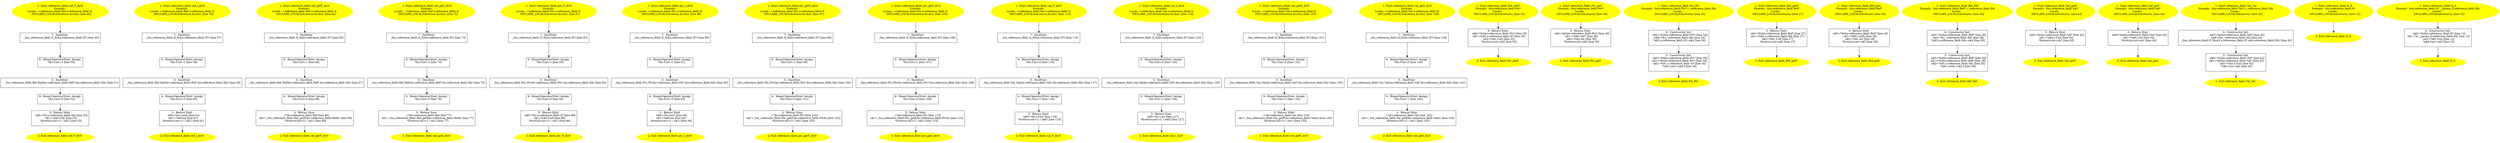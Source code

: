 /* @generated */
digraph iCFG {
"ref_F_div0#reference_field#_ZN15reference_field10ref_F_div0Ev.905cda7939775d2815ac8e2645a17ed6_1" [label="1: Start reference_field::ref_F_div0\nFormals: \nLocals:  r:reference_field::Ref x:reference_field::X \n   DECLARE_LOCALS(&return,&r,&x); [line 48]\n " color=yellow style=filled]
	

	 "ref_F_div0#reference_field#_ZN15reference_field10ref_F_div0Ev.905cda7939775d2815ac8e2645a17ed6_1" -> "ref_F_div0#reference_field#_ZN15reference_field10ref_F_div0Ev.905cda7939775d2815ac8e2645a17ed6_7" ;
"ref_F_div0#reference_field#_ZN15reference_field10ref_F_div0Ev.905cda7939775d2815ac8e2645a17ed6_2" [label="2: Exit reference_field::ref_F_div0 \n  " color=yellow style=filled]
	

"ref_F_div0#reference_field#_ZN15reference_field10ref_F_div0Ev.905cda7939775d2815ac8e2645a17ed6_3" [label="3:  Return Stmt \n   n$0=*&r.x:reference_field::X& [line 53]\n  n$1=*n$0.f:int [line 53]\n  *&return:int=(1 / n$1) [line 53]\n " shape="box"]
	

	 "ref_F_div0#reference_field#_ZN15reference_field10ref_F_div0Ev.905cda7939775d2815ac8e2645a17ed6_3" -> "ref_F_div0#reference_field#_ZN15reference_field10ref_F_div0Ev.905cda7939775d2815ac8e2645a17ed6_2" ;
"ref_F_div0#reference_field#_ZN15reference_field10ref_F_div0Ev.905cda7939775d2815ac8e2645a17ed6_4" [label="4:  BinaryOperatorStmt: Assign \n   *&x.f:int=0 [line 52]\n " shape="box"]
	

	 "ref_F_div0#reference_field#_ZN15reference_field10ref_F_div0Ev.905cda7939775d2815ac8e2645a17ed6_4" -> "ref_F_div0#reference_field#_ZN15reference_field10ref_F_div0Ev.905cda7939775d2815ac8e2645a17ed6_3" ;
"ref_F_div0#reference_field#_ZN15reference_field10ref_F_div0Ev.905cda7939775d2815ac8e2645a17ed6_5" [label="5:  DeclStmt \n   _fun_reference_field::Ref_Ref(&r:reference_field::Ref*,&x:reference_field::X&) [line 51]\n " shape="box"]
	

	 "ref_F_div0#reference_field#_ZN15reference_field10ref_F_div0Ev.905cda7939775d2815ac8e2645a17ed6_5" -> "ref_F_div0#reference_field#_ZN15reference_field10ref_F_div0Ev.905cda7939775d2815ac8e2645a17ed6_4" ;
"ref_F_div0#reference_field#_ZN15reference_field10ref_F_div0Ev.905cda7939775d2815ac8e2645a17ed6_6" [label="6:  BinaryOperatorStmt: Assign \n   *&x.f:int=1 [line 50]\n " shape="box"]
	

	 "ref_F_div0#reference_field#_ZN15reference_field10ref_F_div0Ev.905cda7939775d2815ac8e2645a17ed6_6" -> "ref_F_div0#reference_field#_ZN15reference_field10ref_F_div0Ev.905cda7939775d2815ac8e2645a17ed6_5" ;
"ref_F_div0#reference_field#_ZN15reference_field10ref_F_div0Ev.905cda7939775d2815ac8e2645a17ed6_7" [label="7:  DeclStmt \n   _fun_reference_field::X_X(&x:reference_field::X*) [line 49]\n " shape="box"]
	

	 "ref_F_div0#reference_field#_ZN15reference_field10ref_F_div0Ev.905cda7939775d2815ac8e2645a17ed6_7" -> "ref_F_div0#reference_field#_ZN15reference_field10ref_F_div0Ev.905cda7939775d2815ac8e2645a17ed6_6" ;
"ref_I_div0#reference_field#_ZN15reference_field10ref_I_div0Ev.2d41183257a6b3e109191f380424b6e5_1" [label="1: Start reference_field::ref_I_div0\nFormals: \nLocals:  r:reference_field::Ref x:reference_field::X \n   DECLARE_LOCALS(&return,&r,&x); [line 56]\n " color=yellow style=filled]
	

	 "ref_I_div0#reference_field#_ZN15reference_field10ref_I_div0Ev.2d41183257a6b3e109191f380424b6e5_1" -> "ref_I_div0#reference_field#_ZN15reference_field10ref_I_div0Ev.2d41183257a6b3e109191f380424b6e5_7" ;
"ref_I_div0#reference_field#_ZN15reference_field10ref_I_div0Ev.2d41183257a6b3e109191f380424b6e5_2" [label="2: Exit reference_field::ref_I_div0 \n  " color=yellow style=filled]
	

"ref_I_div0#reference_field#_ZN15reference_field10ref_I_div0Ev.2d41183257a6b3e109191f380424b6e5_3" [label="3:  Return Stmt \n   n$0=*&r.i:int& [line 61]\n  n$1=*n$0:int [line 61]\n  *&return:int=(1 / n$1) [line 61]\n " shape="box"]
	

	 "ref_I_div0#reference_field#_ZN15reference_field10ref_I_div0Ev.2d41183257a6b3e109191f380424b6e5_3" -> "ref_I_div0#reference_field#_ZN15reference_field10ref_I_div0Ev.2d41183257a6b3e109191f380424b6e5_2" ;
"ref_I_div0#reference_field#_ZN15reference_field10ref_I_div0Ev.2d41183257a6b3e109191f380424b6e5_4" [label="4:  BinaryOperatorStmt: Assign \n   *&x.f:int=0 [line 60]\n " shape="box"]
	

	 "ref_I_div0#reference_field#_ZN15reference_field10ref_I_div0Ev.2d41183257a6b3e109191f380424b6e5_4" -> "ref_I_div0#reference_field#_ZN15reference_field10ref_I_div0Ev.2d41183257a6b3e109191f380424b6e5_3" ;
"ref_I_div0#reference_field#_ZN15reference_field10ref_I_div0Ev.2d41183257a6b3e109191f380424b6e5_5" [label="5:  DeclStmt \n   _fun_reference_field::Ref_Ref(&r:reference_field::Ref*,&x:reference_field::X&) [line 59]\n " shape="box"]
	

	 "ref_I_div0#reference_field#_ZN15reference_field10ref_I_div0Ev.2d41183257a6b3e109191f380424b6e5_5" -> "ref_I_div0#reference_field#_ZN15reference_field10ref_I_div0Ev.2d41183257a6b3e109191f380424b6e5_4" ;
"ref_I_div0#reference_field#_ZN15reference_field10ref_I_div0Ev.2d41183257a6b3e109191f380424b6e5_6" [label="6:  BinaryOperatorStmt: Assign \n   *&x.f:int=1 [line 58]\n " shape="box"]
	

	 "ref_I_div0#reference_field#_ZN15reference_field10ref_I_div0Ev.2d41183257a6b3e109191f380424b6e5_6" -> "ref_I_div0#reference_field#_ZN15reference_field10ref_I_div0Ev.2d41183257a6b3e109191f380424b6e5_5" ;
"ref_I_div0#reference_field#_ZN15reference_field10ref_I_div0Ev.2d41183257a6b3e109191f380424b6e5_7" [label="7:  DeclStmt \n   _fun_reference_field::X_X(&x:reference_field::X*) [line 57]\n " shape="box"]
	

	 "ref_I_div0#reference_field#_ZN15reference_field10ref_I_div0Ev.2d41183257a6b3e109191f380424b6e5_7" -> "ref_I_div0#reference_field#_ZN15reference_field10ref_I_div0Ev.2d41183257a6b3e109191f380424b6e5_6" ;
"ref_getF_div0#reference_field#_ZN15reference_field13ref_getF_div0Ev.34dc23b91435a10ee1ec7d1f655e4f01_1" [label="1: Start reference_field::ref_getF_div0\nFormals: \nLocals:  r:reference_field::Ref x:reference_field::X \n   DECLARE_LOCALS(&return,&r,&x); [line 64]\n " color=yellow style=filled]
	

	 "ref_getF_div0#reference_field#_ZN15reference_field13ref_getF_div0Ev.34dc23b91435a10ee1ec7d1f655e4f01_1" -> "ref_getF_div0#reference_field#_ZN15reference_field13ref_getF_div0Ev.34dc23b91435a10ee1ec7d1f655e4f01_7" ;
"ref_getF_div0#reference_field#_ZN15reference_field13ref_getF_div0Ev.34dc23b91435a10ee1ec7d1f655e4f01_2" [label="2: Exit reference_field::ref_getF_div0 \n  " color=yellow style=filled]
	

"ref_getF_div0#reference_field#_ZN15reference_field13ref_getF_div0Ev.34dc23b91435a10ee1ec7d1f655e4f01_3" [label="3:  Return Stmt \n   _=*&r:reference_field::Ref [line 69]\n  n$1=_fun_reference_field::Ref_getF(&r:reference_field::Ref&) [line 69]\n  *&return:int=(1 / n$1) [line 69]\n " shape="box"]
	

	 "ref_getF_div0#reference_field#_ZN15reference_field13ref_getF_div0Ev.34dc23b91435a10ee1ec7d1f655e4f01_3" -> "ref_getF_div0#reference_field#_ZN15reference_field13ref_getF_div0Ev.34dc23b91435a10ee1ec7d1f655e4f01_2" ;
"ref_getF_div0#reference_field#_ZN15reference_field13ref_getF_div0Ev.34dc23b91435a10ee1ec7d1f655e4f01_4" [label="4:  BinaryOperatorStmt: Assign \n   *&x.f:int=0 [line 68]\n " shape="box"]
	

	 "ref_getF_div0#reference_field#_ZN15reference_field13ref_getF_div0Ev.34dc23b91435a10ee1ec7d1f655e4f01_4" -> "ref_getF_div0#reference_field#_ZN15reference_field13ref_getF_div0Ev.34dc23b91435a10ee1ec7d1f655e4f01_3" ;
"ref_getF_div0#reference_field#_ZN15reference_field13ref_getF_div0Ev.34dc23b91435a10ee1ec7d1f655e4f01_5" [label="5:  DeclStmt \n   _fun_reference_field::Ref_Ref(&r:reference_field::Ref*,&x:reference_field::X&) [line 67]\n " shape="box"]
	

	 "ref_getF_div0#reference_field#_ZN15reference_field13ref_getF_div0Ev.34dc23b91435a10ee1ec7d1f655e4f01_5" -> "ref_getF_div0#reference_field#_ZN15reference_field13ref_getF_div0Ev.34dc23b91435a10ee1ec7d1f655e4f01_4" ;
"ref_getF_div0#reference_field#_ZN15reference_field13ref_getF_div0Ev.34dc23b91435a10ee1ec7d1f655e4f01_6" [label="6:  BinaryOperatorStmt: Assign \n   *&x.f:int=1 [line 66]\n " shape="box"]
	

	 "ref_getF_div0#reference_field#_ZN15reference_field13ref_getF_div0Ev.34dc23b91435a10ee1ec7d1f655e4f01_6" -> "ref_getF_div0#reference_field#_ZN15reference_field13ref_getF_div0Ev.34dc23b91435a10ee1ec7d1f655e4f01_5" ;
"ref_getF_div0#reference_field#_ZN15reference_field13ref_getF_div0Ev.34dc23b91435a10ee1ec7d1f655e4f01_7" [label="7:  DeclStmt \n   _fun_reference_field::X_X(&x:reference_field::X*) [line 65]\n " shape="box"]
	

	 "ref_getF_div0#reference_field#_ZN15reference_field13ref_getF_div0Ev.34dc23b91435a10ee1ec7d1f655e4f01_7" -> "ref_getF_div0#reference_field#_ZN15reference_field13ref_getF_div0Ev.34dc23b91435a10ee1ec7d1f655e4f01_6" ;
"ref_getI_div0#reference_field#_ZN15reference_field13ref_getI_div0Ev.0117c6d50b72aa7da90a6ada1f6e6a83_1" [label="1: Start reference_field::ref_getI_div0\nFormals: \nLocals:  r:reference_field::Ref x:reference_field::X \n   DECLARE_LOCALS(&return,&r,&x); [line 72]\n " color=yellow style=filled]
	

	 "ref_getI_div0#reference_field#_ZN15reference_field13ref_getI_div0Ev.0117c6d50b72aa7da90a6ada1f6e6a83_1" -> "ref_getI_div0#reference_field#_ZN15reference_field13ref_getI_div0Ev.0117c6d50b72aa7da90a6ada1f6e6a83_7" ;
"ref_getI_div0#reference_field#_ZN15reference_field13ref_getI_div0Ev.0117c6d50b72aa7da90a6ada1f6e6a83_2" [label="2: Exit reference_field::ref_getI_div0 \n  " color=yellow style=filled]
	

"ref_getI_div0#reference_field#_ZN15reference_field13ref_getI_div0Ev.0117c6d50b72aa7da90a6ada1f6e6a83_3" [label="3:  Return Stmt \n   _=*&r:reference_field::Ref [line 77]\n  n$1=_fun_reference_field::Ref_getI(&r:reference_field::Ref&) [line 77]\n  *&return:int=(1 / n$1) [line 77]\n " shape="box"]
	

	 "ref_getI_div0#reference_field#_ZN15reference_field13ref_getI_div0Ev.0117c6d50b72aa7da90a6ada1f6e6a83_3" -> "ref_getI_div0#reference_field#_ZN15reference_field13ref_getI_div0Ev.0117c6d50b72aa7da90a6ada1f6e6a83_2" ;
"ref_getI_div0#reference_field#_ZN15reference_field13ref_getI_div0Ev.0117c6d50b72aa7da90a6ada1f6e6a83_4" [label="4:  BinaryOperatorStmt: Assign \n   *&x.f:int=0 [line 76]\n " shape="box"]
	

	 "ref_getI_div0#reference_field#_ZN15reference_field13ref_getI_div0Ev.0117c6d50b72aa7da90a6ada1f6e6a83_4" -> "ref_getI_div0#reference_field#_ZN15reference_field13ref_getI_div0Ev.0117c6d50b72aa7da90a6ada1f6e6a83_3" ;
"ref_getI_div0#reference_field#_ZN15reference_field13ref_getI_div0Ev.0117c6d50b72aa7da90a6ada1f6e6a83_5" [label="5:  DeclStmt \n   _fun_reference_field::Ref_Ref(&r:reference_field::Ref*,&x:reference_field::X&) [line 75]\n " shape="box"]
	

	 "ref_getI_div0#reference_field#_ZN15reference_field13ref_getI_div0Ev.0117c6d50b72aa7da90a6ada1f6e6a83_5" -> "ref_getI_div0#reference_field#_ZN15reference_field13ref_getI_div0Ev.0117c6d50b72aa7da90a6ada1f6e6a83_4" ;
"ref_getI_div0#reference_field#_ZN15reference_field13ref_getI_div0Ev.0117c6d50b72aa7da90a6ada1f6e6a83_6" [label="6:  BinaryOperatorStmt: Assign \n   *&x.f:int=1 [line 74]\n " shape="box"]
	

	 "ref_getI_div0#reference_field#_ZN15reference_field13ref_getI_div0Ev.0117c6d50b72aa7da90a6ada1f6e6a83_6" -> "ref_getI_div0#reference_field#_ZN15reference_field13ref_getI_div0Ev.0117c6d50b72aa7da90a6ada1f6e6a83_5" ;
"ref_getI_div0#reference_field#_ZN15reference_field13ref_getI_div0Ev.0117c6d50b72aa7da90a6ada1f6e6a83_7" [label="7:  DeclStmt \n   _fun_reference_field::X_X(&x:reference_field::X*) [line 73]\n " shape="box"]
	

	 "ref_getI_div0#reference_field#_ZN15reference_field13ref_getI_div0Ev.0117c6d50b72aa7da90a6ada1f6e6a83_7" -> "ref_getI_div0#reference_field#_ZN15reference_field13ref_getI_div0Ev.0117c6d50b72aa7da90a6ada1f6e6a83_6" ;
"ptr_F_div0#reference_field#_ZN15reference_field10ptr_F_div0Ev.27ef2d838902fe4d3a92036dc4f2b16e_1" [label="1: Start reference_field::ptr_F_div0\nFormals: \nLocals:  r:reference_field::Ptr x:reference_field::X \n   DECLARE_LOCALS(&return,&r,&x); [line 81]\n " color=yellow style=filled]
	

	 "ptr_F_div0#reference_field#_ZN15reference_field10ptr_F_div0Ev.27ef2d838902fe4d3a92036dc4f2b16e_1" -> "ptr_F_div0#reference_field#_ZN15reference_field10ptr_F_div0Ev.27ef2d838902fe4d3a92036dc4f2b16e_7" ;
"ptr_F_div0#reference_field#_ZN15reference_field10ptr_F_div0Ev.27ef2d838902fe4d3a92036dc4f2b16e_2" [label="2: Exit reference_field::ptr_F_div0 \n  " color=yellow style=filled]
	

"ptr_F_div0#reference_field#_ZN15reference_field10ptr_F_div0Ev.27ef2d838902fe4d3a92036dc4f2b16e_3" [label="3:  Return Stmt \n   n$0=*&r.x:reference_field::X* [line 86]\n  n$1=*n$0.f:int [line 86]\n  *&return:int=(1 / n$1) [line 86]\n " shape="box"]
	

	 "ptr_F_div0#reference_field#_ZN15reference_field10ptr_F_div0Ev.27ef2d838902fe4d3a92036dc4f2b16e_3" -> "ptr_F_div0#reference_field#_ZN15reference_field10ptr_F_div0Ev.27ef2d838902fe4d3a92036dc4f2b16e_2" ;
"ptr_F_div0#reference_field#_ZN15reference_field10ptr_F_div0Ev.27ef2d838902fe4d3a92036dc4f2b16e_4" [label="4:  BinaryOperatorStmt: Assign \n   *&x.f:int=0 [line 85]\n " shape="box"]
	

	 "ptr_F_div0#reference_field#_ZN15reference_field10ptr_F_div0Ev.27ef2d838902fe4d3a92036dc4f2b16e_4" -> "ptr_F_div0#reference_field#_ZN15reference_field10ptr_F_div0Ev.27ef2d838902fe4d3a92036dc4f2b16e_3" ;
"ptr_F_div0#reference_field#_ZN15reference_field10ptr_F_div0Ev.27ef2d838902fe4d3a92036dc4f2b16e_5" [label="5:  DeclStmt \n   _fun_reference_field::Ptr_Ptr(&r:reference_field::Ptr*,&x:reference_field::X&) [line 84]\n " shape="box"]
	

	 "ptr_F_div0#reference_field#_ZN15reference_field10ptr_F_div0Ev.27ef2d838902fe4d3a92036dc4f2b16e_5" -> "ptr_F_div0#reference_field#_ZN15reference_field10ptr_F_div0Ev.27ef2d838902fe4d3a92036dc4f2b16e_4" ;
"ptr_F_div0#reference_field#_ZN15reference_field10ptr_F_div0Ev.27ef2d838902fe4d3a92036dc4f2b16e_6" [label="6:  BinaryOperatorStmt: Assign \n   *&x.f:int=1 [line 83]\n " shape="box"]
	

	 "ptr_F_div0#reference_field#_ZN15reference_field10ptr_F_div0Ev.27ef2d838902fe4d3a92036dc4f2b16e_6" -> "ptr_F_div0#reference_field#_ZN15reference_field10ptr_F_div0Ev.27ef2d838902fe4d3a92036dc4f2b16e_5" ;
"ptr_F_div0#reference_field#_ZN15reference_field10ptr_F_div0Ev.27ef2d838902fe4d3a92036dc4f2b16e_7" [label="7:  DeclStmt \n   _fun_reference_field::X_X(&x:reference_field::X*) [line 82]\n " shape="box"]
	

	 "ptr_F_div0#reference_field#_ZN15reference_field10ptr_F_div0Ev.27ef2d838902fe4d3a92036dc4f2b16e_7" -> "ptr_F_div0#reference_field#_ZN15reference_field10ptr_F_div0Ev.27ef2d838902fe4d3a92036dc4f2b16e_6" ;
"ptr_I_div0#reference_field#_ZN15reference_field10ptr_I_div0Ev.358a5bce9ee01552e6bca33112398488_1" [label="1: Start reference_field::ptr_I_div0\nFormals: \nLocals:  r:reference_field::Ptr x:reference_field::X \n   DECLARE_LOCALS(&return,&r,&x); [line 89]\n " color=yellow style=filled]
	

	 "ptr_I_div0#reference_field#_ZN15reference_field10ptr_I_div0Ev.358a5bce9ee01552e6bca33112398488_1" -> "ptr_I_div0#reference_field#_ZN15reference_field10ptr_I_div0Ev.358a5bce9ee01552e6bca33112398488_7" ;
"ptr_I_div0#reference_field#_ZN15reference_field10ptr_I_div0Ev.358a5bce9ee01552e6bca33112398488_2" [label="2: Exit reference_field::ptr_I_div0 \n  " color=yellow style=filled]
	

"ptr_I_div0#reference_field#_ZN15reference_field10ptr_I_div0Ev.358a5bce9ee01552e6bca33112398488_3" [label="3:  Return Stmt \n   n$0=*&r.i:int* [line 94]\n  n$1=*n$0:int [line 94]\n  *&return:int=(1 / n$1) [line 94]\n " shape="box"]
	

	 "ptr_I_div0#reference_field#_ZN15reference_field10ptr_I_div0Ev.358a5bce9ee01552e6bca33112398488_3" -> "ptr_I_div0#reference_field#_ZN15reference_field10ptr_I_div0Ev.358a5bce9ee01552e6bca33112398488_2" ;
"ptr_I_div0#reference_field#_ZN15reference_field10ptr_I_div0Ev.358a5bce9ee01552e6bca33112398488_4" [label="4:  BinaryOperatorStmt: Assign \n   *&x.f:int=0 [line 93]\n " shape="box"]
	

	 "ptr_I_div0#reference_field#_ZN15reference_field10ptr_I_div0Ev.358a5bce9ee01552e6bca33112398488_4" -> "ptr_I_div0#reference_field#_ZN15reference_field10ptr_I_div0Ev.358a5bce9ee01552e6bca33112398488_3" ;
"ptr_I_div0#reference_field#_ZN15reference_field10ptr_I_div0Ev.358a5bce9ee01552e6bca33112398488_5" [label="5:  DeclStmt \n   _fun_reference_field::Ptr_Ptr(&r:reference_field::Ptr*,&x:reference_field::X&) [line 92]\n " shape="box"]
	

	 "ptr_I_div0#reference_field#_ZN15reference_field10ptr_I_div0Ev.358a5bce9ee01552e6bca33112398488_5" -> "ptr_I_div0#reference_field#_ZN15reference_field10ptr_I_div0Ev.358a5bce9ee01552e6bca33112398488_4" ;
"ptr_I_div0#reference_field#_ZN15reference_field10ptr_I_div0Ev.358a5bce9ee01552e6bca33112398488_6" [label="6:  BinaryOperatorStmt: Assign \n   *&x.f:int=1 [line 91]\n " shape="box"]
	

	 "ptr_I_div0#reference_field#_ZN15reference_field10ptr_I_div0Ev.358a5bce9ee01552e6bca33112398488_6" -> "ptr_I_div0#reference_field#_ZN15reference_field10ptr_I_div0Ev.358a5bce9ee01552e6bca33112398488_5" ;
"ptr_I_div0#reference_field#_ZN15reference_field10ptr_I_div0Ev.358a5bce9ee01552e6bca33112398488_7" [label="7:  DeclStmt \n   _fun_reference_field::X_X(&x:reference_field::X*) [line 90]\n " shape="box"]
	

	 "ptr_I_div0#reference_field#_ZN15reference_field10ptr_I_div0Ev.358a5bce9ee01552e6bca33112398488_7" -> "ptr_I_div0#reference_field#_ZN15reference_field10ptr_I_div0Ev.358a5bce9ee01552e6bca33112398488_6" ;
"ptr_getF_div0#reference_field#_ZN15reference_field13ptr_getF_div0Ev.7f81fa1a5abe1d18c64fc85fa74bb8a5_1" [label="1: Start reference_field::ptr_getF_div0\nFormals: \nLocals:  r:reference_field::Ptr x:reference_field::X \n   DECLARE_LOCALS(&return,&r,&x); [line 97]\n " color=yellow style=filled]
	

	 "ptr_getF_div0#reference_field#_ZN15reference_field13ptr_getF_div0Ev.7f81fa1a5abe1d18c64fc85fa74bb8a5_1" -> "ptr_getF_div0#reference_field#_ZN15reference_field13ptr_getF_div0Ev.7f81fa1a5abe1d18c64fc85fa74bb8a5_7" ;
"ptr_getF_div0#reference_field#_ZN15reference_field13ptr_getF_div0Ev.7f81fa1a5abe1d18c64fc85fa74bb8a5_2" [label="2: Exit reference_field::ptr_getF_div0 \n  " color=yellow style=filled]
	

"ptr_getF_div0#reference_field#_ZN15reference_field13ptr_getF_div0Ev.7f81fa1a5abe1d18c64fc85fa74bb8a5_3" [label="3:  Return Stmt \n   _=*&r:reference_field::Ptr [line 102]\n  n$1=_fun_reference_field::Ptr_getF(&r:reference_field::Ptr&) [line 102]\n  *&return:int=(1 / n$1) [line 102]\n " shape="box"]
	

	 "ptr_getF_div0#reference_field#_ZN15reference_field13ptr_getF_div0Ev.7f81fa1a5abe1d18c64fc85fa74bb8a5_3" -> "ptr_getF_div0#reference_field#_ZN15reference_field13ptr_getF_div0Ev.7f81fa1a5abe1d18c64fc85fa74bb8a5_2" ;
"ptr_getF_div0#reference_field#_ZN15reference_field13ptr_getF_div0Ev.7f81fa1a5abe1d18c64fc85fa74bb8a5_4" [label="4:  BinaryOperatorStmt: Assign \n   *&x.f:int=0 [line 101]\n " shape="box"]
	

	 "ptr_getF_div0#reference_field#_ZN15reference_field13ptr_getF_div0Ev.7f81fa1a5abe1d18c64fc85fa74bb8a5_4" -> "ptr_getF_div0#reference_field#_ZN15reference_field13ptr_getF_div0Ev.7f81fa1a5abe1d18c64fc85fa74bb8a5_3" ;
"ptr_getF_div0#reference_field#_ZN15reference_field13ptr_getF_div0Ev.7f81fa1a5abe1d18c64fc85fa74bb8a5_5" [label="5:  DeclStmt \n   _fun_reference_field::Ptr_Ptr(&r:reference_field::Ptr*,&x:reference_field::X&) [line 100]\n " shape="box"]
	

	 "ptr_getF_div0#reference_field#_ZN15reference_field13ptr_getF_div0Ev.7f81fa1a5abe1d18c64fc85fa74bb8a5_5" -> "ptr_getF_div0#reference_field#_ZN15reference_field13ptr_getF_div0Ev.7f81fa1a5abe1d18c64fc85fa74bb8a5_4" ;
"ptr_getF_div0#reference_field#_ZN15reference_field13ptr_getF_div0Ev.7f81fa1a5abe1d18c64fc85fa74bb8a5_6" [label="6:  BinaryOperatorStmt: Assign \n   *&x.f:int=1 [line 99]\n " shape="box"]
	

	 "ptr_getF_div0#reference_field#_ZN15reference_field13ptr_getF_div0Ev.7f81fa1a5abe1d18c64fc85fa74bb8a5_6" -> "ptr_getF_div0#reference_field#_ZN15reference_field13ptr_getF_div0Ev.7f81fa1a5abe1d18c64fc85fa74bb8a5_5" ;
"ptr_getF_div0#reference_field#_ZN15reference_field13ptr_getF_div0Ev.7f81fa1a5abe1d18c64fc85fa74bb8a5_7" [label="7:  DeclStmt \n   _fun_reference_field::X_X(&x:reference_field::X*) [line 98]\n " shape="box"]
	

	 "ptr_getF_div0#reference_field#_ZN15reference_field13ptr_getF_div0Ev.7f81fa1a5abe1d18c64fc85fa74bb8a5_7" -> "ptr_getF_div0#reference_field#_ZN15reference_field13ptr_getF_div0Ev.7f81fa1a5abe1d18c64fc85fa74bb8a5_6" ;
"ptr_getI_div0#reference_field#_ZN15reference_field13ptr_getI_div0Ev.8e49b1a8ed529b5c660abcb965e453a2_1" [label="1: Start reference_field::ptr_getI_div0\nFormals: \nLocals:  r:reference_field::Ptr x:reference_field::X \n   DECLARE_LOCALS(&return,&r,&x); [line 105]\n " color=yellow style=filled]
	

	 "ptr_getI_div0#reference_field#_ZN15reference_field13ptr_getI_div0Ev.8e49b1a8ed529b5c660abcb965e453a2_1" -> "ptr_getI_div0#reference_field#_ZN15reference_field13ptr_getI_div0Ev.8e49b1a8ed529b5c660abcb965e453a2_7" ;
"ptr_getI_div0#reference_field#_ZN15reference_field13ptr_getI_div0Ev.8e49b1a8ed529b5c660abcb965e453a2_2" [label="2: Exit reference_field::ptr_getI_div0 \n  " color=yellow style=filled]
	

"ptr_getI_div0#reference_field#_ZN15reference_field13ptr_getI_div0Ev.8e49b1a8ed529b5c660abcb965e453a2_3" [label="3:  Return Stmt \n   _=*&r:reference_field::Ptr [line 110]\n  n$1=_fun_reference_field::Ptr_getI(&r:reference_field::Ptr&) [line 110]\n  *&return:int=(1 / n$1) [line 110]\n " shape="box"]
	

	 "ptr_getI_div0#reference_field#_ZN15reference_field13ptr_getI_div0Ev.8e49b1a8ed529b5c660abcb965e453a2_3" -> "ptr_getI_div0#reference_field#_ZN15reference_field13ptr_getI_div0Ev.8e49b1a8ed529b5c660abcb965e453a2_2" ;
"ptr_getI_div0#reference_field#_ZN15reference_field13ptr_getI_div0Ev.8e49b1a8ed529b5c660abcb965e453a2_4" [label="4:  BinaryOperatorStmt: Assign \n   *&x.f:int=0 [line 109]\n " shape="box"]
	

	 "ptr_getI_div0#reference_field#_ZN15reference_field13ptr_getI_div0Ev.8e49b1a8ed529b5c660abcb965e453a2_4" -> "ptr_getI_div0#reference_field#_ZN15reference_field13ptr_getI_div0Ev.8e49b1a8ed529b5c660abcb965e453a2_3" ;
"ptr_getI_div0#reference_field#_ZN15reference_field13ptr_getI_div0Ev.8e49b1a8ed529b5c660abcb965e453a2_5" [label="5:  DeclStmt \n   _fun_reference_field::Ptr_Ptr(&r:reference_field::Ptr*,&x:reference_field::X&) [line 108]\n " shape="box"]
	

	 "ptr_getI_div0#reference_field#_ZN15reference_field13ptr_getI_div0Ev.8e49b1a8ed529b5c660abcb965e453a2_5" -> "ptr_getI_div0#reference_field#_ZN15reference_field13ptr_getI_div0Ev.8e49b1a8ed529b5c660abcb965e453a2_4" ;
"ptr_getI_div0#reference_field#_ZN15reference_field13ptr_getI_div0Ev.8e49b1a8ed529b5c660abcb965e453a2_6" [label="6:  BinaryOperatorStmt: Assign \n   *&x.f:int=1 [line 107]\n " shape="box"]
	

	 "ptr_getI_div0#reference_field#_ZN15reference_field13ptr_getI_div0Ev.8e49b1a8ed529b5c660abcb965e453a2_6" -> "ptr_getI_div0#reference_field#_ZN15reference_field13ptr_getI_div0Ev.8e49b1a8ed529b5c660abcb965e453a2_5" ;
"ptr_getI_div0#reference_field#_ZN15reference_field13ptr_getI_div0Ev.8e49b1a8ed529b5c660abcb965e453a2_7" [label="7:  DeclStmt \n   _fun_reference_field::X_X(&x:reference_field::X*) [line 106]\n " shape="box"]
	

	 "ptr_getI_div0#reference_field#_ZN15reference_field13ptr_getI_div0Ev.8e49b1a8ed529b5c660abcb965e453a2_7" -> "ptr_getI_div0#reference_field#_ZN15reference_field13ptr_getI_div0Ev.8e49b1a8ed529b5c660abcb965e453a2_6" ;
"val_F_div0#reference_field#_ZN15reference_field10val_F_div0Ev.928744594738e4ef9275532468e8b174_1" [label="1: Start reference_field::val_F_div0\nFormals: \nLocals:  r:reference_field::Val x:reference_field::X \n   DECLARE_LOCALS(&return,&r,&x); [line 114]\n " color=yellow style=filled]
	

	 "val_F_div0#reference_field#_ZN15reference_field10val_F_div0Ev.928744594738e4ef9275532468e8b174_1" -> "val_F_div0#reference_field#_ZN15reference_field10val_F_div0Ev.928744594738e4ef9275532468e8b174_7" ;
"val_F_div0#reference_field#_ZN15reference_field10val_F_div0Ev.928744594738e4ef9275532468e8b174_2" [label="2: Exit reference_field::val_F_div0 \n  " color=yellow style=filled]
	

"val_F_div0#reference_field#_ZN15reference_field10val_F_div0Ev.928744594738e4ef9275532468e8b174_3" [label="3:  Return Stmt \n   n$0=*&r.x.f:int [line 119]\n  *&return:int=(1 / n$0) [line 119]\n " shape="box"]
	

	 "val_F_div0#reference_field#_ZN15reference_field10val_F_div0Ev.928744594738e4ef9275532468e8b174_3" -> "val_F_div0#reference_field#_ZN15reference_field10val_F_div0Ev.928744594738e4ef9275532468e8b174_2" ;
"val_F_div0#reference_field#_ZN15reference_field10val_F_div0Ev.928744594738e4ef9275532468e8b174_4" [label="4:  BinaryOperatorStmt: Assign \n   *&x.f:int=1 [line 118]\n " shape="box"]
	

	 "val_F_div0#reference_field#_ZN15reference_field10val_F_div0Ev.928744594738e4ef9275532468e8b174_4" -> "val_F_div0#reference_field#_ZN15reference_field10val_F_div0Ev.928744594738e4ef9275532468e8b174_3" ;
"val_F_div0#reference_field#_ZN15reference_field10val_F_div0Ev.928744594738e4ef9275532468e8b174_5" [label="5:  DeclStmt \n   _fun_reference_field::Val_Val(&r:reference_field::Val*,&x:reference_field::X&) [line 117]\n " shape="box"]
	

	 "val_F_div0#reference_field#_ZN15reference_field10val_F_div0Ev.928744594738e4ef9275532468e8b174_5" -> "val_F_div0#reference_field#_ZN15reference_field10val_F_div0Ev.928744594738e4ef9275532468e8b174_4" ;
"val_F_div0#reference_field#_ZN15reference_field10val_F_div0Ev.928744594738e4ef9275532468e8b174_6" [label="6:  BinaryOperatorStmt: Assign \n   *&x.f:int=0 [line 116]\n " shape="box"]
	

	 "val_F_div0#reference_field#_ZN15reference_field10val_F_div0Ev.928744594738e4ef9275532468e8b174_6" -> "val_F_div0#reference_field#_ZN15reference_field10val_F_div0Ev.928744594738e4ef9275532468e8b174_5" ;
"val_F_div0#reference_field#_ZN15reference_field10val_F_div0Ev.928744594738e4ef9275532468e8b174_7" [label="7:  DeclStmt \n   _fun_reference_field::X_X(&x:reference_field::X*) [line 115]\n " shape="box"]
	

	 "val_F_div0#reference_field#_ZN15reference_field10val_F_div0Ev.928744594738e4ef9275532468e8b174_7" -> "val_F_div0#reference_field#_ZN15reference_field10val_F_div0Ev.928744594738e4ef9275532468e8b174_6" ;
"val_I_div0#reference_field#_ZN15reference_field10val_I_div0Ev.0023f4320499338344b739480c2ea809_1" [label="1: Start reference_field::val_I_div0\nFormals: \nLocals:  r:reference_field::Val x:reference_field::X \n   DECLARE_LOCALS(&return,&r,&x); [line 122]\n " color=yellow style=filled]
	

	 "val_I_div0#reference_field#_ZN15reference_field10val_I_div0Ev.0023f4320499338344b739480c2ea809_1" -> "val_I_div0#reference_field#_ZN15reference_field10val_I_div0Ev.0023f4320499338344b739480c2ea809_7" ;
"val_I_div0#reference_field#_ZN15reference_field10val_I_div0Ev.0023f4320499338344b739480c2ea809_2" [label="2: Exit reference_field::val_I_div0 \n  " color=yellow style=filled]
	

"val_I_div0#reference_field#_ZN15reference_field10val_I_div0Ev.0023f4320499338344b739480c2ea809_3" [label="3:  Return Stmt \n   n$0=*&r.i:int [line 127]\n  *&return:int=(1 / n$0) [line 127]\n " shape="box"]
	

	 "val_I_div0#reference_field#_ZN15reference_field10val_I_div0Ev.0023f4320499338344b739480c2ea809_3" -> "val_I_div0#reference_field#_ZN15reference_field10val_I_div0Ev.0023f4320499338344b739480c2ea809_2" ;
"val_I_div0#reference_field#_ZN15reference_field10val_I_div0Ev.0023f4320499338344b739480c2ea809_4" [label="4:  BinaryOperatorStmt: Assign \n   *&x.f:int=1 [line 126]\n " shape="box"]
	

	 "val_I_div0#reference_field#_ZN15reference_field10val_I_div0Ev.0023f4320499338344b739480c2ea809_4" -> "val_I_div0#reference_field#_ZN15reference_field10val_I_div0Ev.0023f4320499338344b739480c2ea809_3" ;
"val_I_div0#reference_field#_ZN15reference_field10val_I_div0Ev.0023f4320499338344b739480c2ea809_5" [label="5:  DeclStmt \n   _fun_reference_field::Val_Val(&r:reference_field::Val*,&x:reference_field::X&) [line 125]\n " shape="box"]
	

	 "val_I_div0#reference_field#_ZN15reference_field10val_I_div0Ev.0023f4320499338344b739480c2ea809_5" -> "val_I_div0#reference_field#_ZN15reference_field10val_I_div0Ev.0023f4320499338344b739480c2ea809_4" ;
"val_I_div0#reference_field#_ZN15reference_field10val_I_div0Ev.0023f4320499338344b739480c2ea809_6" [label="6:  BinaryOperatorStmt: Assign \n   *&x.f:int=0 [line 124]\n " shape="box"]
	

	 "val_I_div0#reference_field#_ZN15reference_field10val_I_div0Ev.0023f4320499338344b739480c2ea809_6" -> "val_I_div0#reference_field#_ZN15reference_field10val_I_div0Ev.0023f4320499338344b739480c2ea809_5" ;
"val_I_div0#reference_field#_ZN15reference_field10val_I_div0Ev.0023f4320499338344b739480c2ea809_7" [label="7:  DeclStmt \n   _fun_reference_field::X_X(&x:reference_field::X*) [line 123]\n " shape="box"]
	

	 "val_I_div0#reference_field#_ZN15reference_field10val_I_div0Ev.0023f4320499338344b739480c2ea809_7" -> "val_I_div0#reference_field#_ZN15reference_field10val_I_div0Ev.0023f4320499338344b739480c2ea809_6" ;
"val_getF_div0#reference_field#_ZN15reference_field13val_getF_div0Ev.abfaf1aa2f4e65d52751f5eabef9a49e_1" [label="1: Start reference_field::val_getF_div0\nFormals: \nLocals:  r:reference_field::Val x:reference_field::X \n   DECLARE_LOCALS(&return,&r,&x); [line 130]\n " color=yellow style=filled]
	

	 "val_getF_div0#reference_field#_ZN15reference_field13val_getF_div0Ev.abfaf1aa2f4e65d52751f5eabef9a49e_1" -> "val_getF_div0#reference_field#_ZN15reference_field13val_getF_div0Ev.abfaf1aa2f4e65d52751f5eabef9a49e_7" ;
"val_getF_div0#reference_field#_ZN15reference_field13val_getF_div0Ev.abfaf1aa2f4e65d52751f5eabef9a49e_2" [label="2: Exit reference_field::val_getF_div0 \n  " color=yellow style=filled]
	

"val_getF_div0#reference_field#_ZN15reference_field13val_getF_div0Ev.abfaf1aa2f4e65d52751f5eabef9a49e_3" [label="3:  Return Stmt \n   _=*&r:reference_field::Val [line 135]\n  n$1=_fun_reference_field::Val_getF(&r:reference_field::Val&) [line 135]\n  *&return:int=(1 / n$1) [line 135]\n " shape="box"]
	

	 "val_getF_div0#reference_field#_ZN15reference_field13val_getF_div0Ev.abfaf1aa2f4e65d52751f5eabef9a49e_3" -> "val_getF_div0#reference_field#_ZN15reference_field13val_getF_div0Ev.abfaf1aa2f4e65d52751f5eabef9a49e_2" ;
"val_getF_div0#reference_field#_ZN15reference_field13val_getF_div0Ev.abfaf1aa2f4e65d52751f5eabef9a49e_4" [label="4:  BinaryOperatorStmt: Assign \n   *&x.f:int=1 [line 134]\n " shape="box"]
	

	 "val_getF_div0#reference_field#_ZN15reference_field13val_getF_div0Ev.abfaf1aa2f4e65d52751f5eabef9a49e_4" -> "val_getF_div0#reference_field#_ZN15reference_field13val_getF_div0Ev.abfaf1aa2f4e65d52751f5eabef9a49e_3" ;
"val_getF_div0#reference_field#_ZN15reference_field13val_getF_div0Ev.abfaf1aa2f4e65d52751f5eabef9a49e_5" [label="5:  DeclStmt \n   _fun_reference_field::Val_Val(&r:reference_field::Val*,&x:reference_field::X&) [line 133]\n " shape="box"]
	

	 "val_getF_div0#reference_field#_ZN15reference_field13val_getF_div0Ev.abfaf1aa2f4e65d52751f5eabef9a49e_5" -> "val_getF_div0#reference_field#_ZN15reference_field13val_getF_div0Ev.abfaf1aa2f4e65d52751f5eabef9a49e_4" ;
"val_getF_div0#reference_field#_ZN15reference_field13val_getF_div0Ev.abfaf1aa2f4e65d52751f5eabef9a49e_6" [label="6:  BinaryOperatorStmt: Assign \n   *&x.f:int=0 [line 132]\n " shape="box"]
	

	 "val_getF_div0#reference_field#_ZN15reference_field13val_getF_div0Ev.abfaf1aa2f4e65d52751f5eabef9a49e_6" -> "val_getF_div0#reference_field#_ZN15reference_field13val_getF_div0Ev.abfaf1aa2f4e65d52751f5eabef9a49e_5" ;
"val_getF_div0#reference_field#_ZN15reference_field13val_getF_div0Ev.abfaf1aa2f4e65d52751f5eabef9a49e_7" [label="7:  DeclStmt \n   _fun_reference_field::X_X(&x:reference_field::X*) [line 131]\n " shape="box"]
	

	 "val_getF_div0#reference_field#_ZN15reference_field13val_getF_div0Ev.abfaf1aa2f4e65d52751f5eabef9a49e_7" -> "val_getF_div0#reference_field#_ZN15reference_field13val_getF_div0Ev.abfaf1aa2f4e65d52751f5eabef9a49e_6" ;
"val_getI_div0#reference_field#_ZN15reference_field13val_getI_div0Ev.dfaf116f1d6835f94f8de75deca78acb_1" [label="1: Start reference_field::val_getI_div0\nFormals: \nLocals:  r:reference_field::Val x:reference_field::X \n   DECLARE_LOCALS(&return,&r,&x); [line 138]\n " color=yellow style=filled]
	

	 "val_getI_div0#reference_field#_ZN15reference_field13val_getI_div0Ev.dfaf116f1d6835f94f8de75deca78acb_1" -> "val_getI_div0#reference_field#_ZN15reference_field13val_getI_div0Ev.dfaf116f1d6835f94f8de75deca78acb_7" ;
"val_getI_div0#reference_field#_ZN15reference_field13val_getI_div0Ev.dfaf116f1d6835f94f8de75deca78acb_2" [label="2: Exit reference_field::val_getI_div0 \n  " color=yellow style=filled]
	

"val_getI_div0#reference_field#_ZN15reference_field13val_getI_div0Ev.dfaf116f1d6835f94f8de75deca78acb_3" [label="3:  Return Stmt \n   _=*&r:reference_field::Val [line 143]\n  n$1=_fun_reference_field::Val_getI(&r:reference_field::Val&) [line 143]\n  *&return:int=(1 / n$1) [line 143]\n " shape="box"]
	

	 "val_getI_div0#reference_field#_ZN15reference_field13val_getI_div0Ev.dfaf116f1d6835f94f8de75deca78acb_3" -> "val_getI_div0#reference_field#_ZN15reference_field13val_getI_div0Ev.dfaf116f1d6835f94f8de75deca78acb_2" ;
"val_getI_div0#reference_field#_ZN15reference_field13val_getI_div0Ev.dfaf116f1d6835f94f8de75deca78acb_4" [label="4:  BinaryOperatorStmt: Assign \n   *&x.f:int=1 [line 142]\n " shape="box"]
	

	 "val_getI_div0#reference_field#_ZN15reference_field13val_getI_div0Ev.dfaf116f1d6835f94f8de75deca78acb_4" -> "val_getI_div0#reference_field#_ZN15reference_field13val_getI_div0Ev.dfaf116f1d6835f94f8de75deca78acb_3" ;
"val_getI_div0#reference_field#_ZN15reference_field13val_getI_div0Ev.dfaf116f1d6835f94f8de75deca78acb_5" [label="5:  DeclStmt \n   _fun_reference_field::Val_Val(&r:reference_field::Val*,&x:reference_field::X&) [line 141]\n " shape="box"]
	

	 "val_getI_div0#reference_field#_ZN15reference_field13val_getI_div0Ev.dfaf116f1d6835f94f8de75deca78acb_5" -> "val_getI_div0#reference_field#_ZN15reference_field13val_getI_div0Ev.dfaf116f1d6835f94f8de75deca78acb_4" ;
"val_getI_div0#reference_field#_ZN15reference_field13val_getI_div0Ev.dfaf116f1d6835f94f8de75deca78acb_6" [label="6:  BinaryOperatorStmt: Assign \n   *&x.f:int=0 [line 140]\n " shape="box"]
	

	 "val_getI_div0#reference_field#_ZN15reference_field13val_getI_div0Ev.dfaf116f1d6835f94f8de75deca78acb_6" -> "val_getI_div0#reference_field#_ZN15reference_field13val_getI_div0Ev.dfaf116f1d6835f94f8de75deca78acb_5" ;
"val_getI_div0#reference_field#_ZN15reference_field13val_getI_div0Ev.dfaf116f1d6835f94f8de75deca78acb_7" [label="7:  DeclStmt \n   _fun_reference_field::X_X(&x:reference_field::X*) [line 139]\n " shape="box"]
	

	 "val_getI_div0#reference_field#_ZN15reference_field13val_getI_div0Ev.dfaf116f1d6835f94f8de75deca78acb_7" -> "val_getI_div0#reference_field#_ZN15reference_field13val_getI_div0Ev.dfaf116f1d6835f94f8de75deca78acb_6" ;
"getF#Ptr#reference_field#(_ZN15reference_field3Ptr4getFEv).1775e30504dc44c8b418a3e1a4ca6451_1" [label="1: Start reference_field::Ptr_getF\nFormals:  this:reference_field::Ptr*\nLocals:  \n   DECLARE_LOCALS(&return); [line 35]\n " color=yellow style=filled]
	

	 "getF#Ptr#reference_field#(_ZN15reference_field3Ptr4getFEv).1775e30504dc44c8b418a3e1a4ca6451_1" -> "getF#Ptr#reference_field#(_ZN15reference_field3Ptr4getFEv).1775e30504dc44c8b418a3e1a4ca6451_3" ;
"getF#Ptr#reference_field#(_ZN15reference_field3Ptr4getFEv).1775e30504dc44c8b418a3e1a4ca6451_2" [label="2: Exit reference_field::Ptr_getF \n  " color=yellow style=filled]
	

"getF#Ptr#reference_field#(_ZN15reference_field3Ptr4getFEv).1775e30504dc44c8b418a3e1a4ca6451_3" [label="3:  Return Stmt \n   n$0=*&this:reference_field::Ptr* [line 35]\n  n$1=*n$0.x:reference_field::X* [line 35]\n  n$2=*n$1.f:int [line 35]\n  *&return:int=n$2 [line 35]\n " shape="box"]
	

	 "getF#Ptr#reference_field#(_ZN15reference_field3Ptr4getFEv).1775e30504dc44c8b418a3e1a4ca6451_3" -> "getF#Ptr#reference_field#(_ZN15reference_field3Ptr4getFEv).1775e30504dc44c8b418a3e1a4ca6451_2" ;
"getI#Ptr#reference_field#(_ZN15reference_field3Ptr4getIEv).4d33e0f6e700a735f753a7cd9be4456c_1" [label="1: Start reference_field::Ptr_getI\nFormals:  this:reference_field::Ptr*\nLocals:  \n   DECLARE_LOCALS(&return); [line 36]\n " color=yellow style=filled]
	

	 "getI#Ptr#reference_field#(_ZN15reference_field3Ptr4getIEv).4d33e0f6e700a735f753a7cd9be4456c_1" -> "getI#Ptr#reference_field#(_ZN15reference_field3Ptr4getIEv).4d33e0f6e700a735f753a7cd9be4456c_3" ;
"getI#Ptr#reference_field#(_ZN15reference_field3Ptr4getIEv).4d33e0f6e700a735f753a7cd9be4456c_2" [label="2: Exit reference_field::Ptr_getI \n  " color=yellow style=filled]
	

"getI#Ptr#reference_field#(_ZN15reference_field3Ptr4getIEv).4d33e0f6e700a735f753a7cd9be4456c_3" [label="3:  Return Stmt \n   n$0=*&this:reference_field::Ptr* [line 36]\n  n$1=*n$0.i:int* [line 36]\n  n$2=*n$1:int [line 36]\n  *&return:int=n$2 [line 36]\n " shape="box"]
	

	 "getI#Ptr#reference_field#(_ZN15reference_field3Ptr4getIEv).4d33e0f6e700a735f753a7cd9be4456c_3" -> "getI#Ptr#reference_field#(_ZN15reference_field3Ptr4getIEv).4d33e0f6e700a735f753a7cd9be4456c_2" ;
"Ptr#Ptr#reference_field#{_ZN15reference_field3PtrC1ERNS_1XE}.b869e0765eb8c68f2efd6da92aeab051_1" [label="1: Start reference_field::Ptr_Ptr\nFormals:  this:reference_field::Ptr* r_:reference_field::X&\nLocals:  \n   DECLARE_LOCALS(&return); [line 34]\n " color=yellow style=filled]
	

	 "Ptr#Ptr#reference_field#{_ZN15reference_field3PtrC1ERNS_1XE}.b869e0765eb8c68f2efd6da92aeab051_1" -> "Ptr#Ptr#reference_field#{_ZN15reference_field3PtrC1ERNS_1XE}.b869e0765eb8c68f2efd6da92aeab051_4" ;
"Ptr#Ptr#reference_field#{_ZN15reference_field3PtrC1ERNS_1XE}.b869e0765eb8c68f2efd6da92aeab051_2" [label="2: Exit reference_field::Ptr_Ptr \n  " color=yellow style=filled]
	

"Ptr#Ptr#reference_field#{_ZN15reference_field3PtrC1ERNS_1XE}.b869e0765eb8c68f2efd6da92aeab051_3" [label="3:  Constructor Init \n   n$0=*&this:reference_field::Ptr* [line 34]\n  n$1=*&this:reference_field::Ptr* [line 34]\n  n$2=*n$1.x:reference_field::X* [line 34]\n  *n$0.i:int*=n$2.f [line 34]\n " shape="box"]
	

	 "Ptr#Ptr#reference_field#{_ZN15reference_field3PtrC1ERNS_1XE}.b869e0765eb8c68f2efd6da92aeab051_3" -> "Ptr#Ptr#reference_field#{_ZN15reference_field3PtrC1ERNS_1XE}.b869e0765eb8c68f2efd6da92aeab051_2" ;
"Ptr#Ptr#reference_field#{_ZN15reference_field3PtrC1ERNS_1XE}.b869e0765eb8c68f2efd6da92aeab051_4" [label="4:  Constructor Init \n   n$3=*&this:reference_field::Ptr* [line 34]\n  n$4=*&r_:reference_field::X& [line 34]\n  *n$3.x:reference_field::X*=n$4 [line 34]\n " shape="box"]
	

	 "Ptr#Ptr#reference_field#{_ZN15reference_field3PtrC1ERNS_1XE}.b869e0765eb8c68f2efd6da92aeab051_4" -> "Ptr#Ptr#reference_field#{_ZN15reference_field3PtrC1ERNS_1XE}.b869e0765eb8c68f2efd6da92aeab051_3" ;
"getF#Ref#reference_field#(_ZN15reference_field3Ref4getFEv).891c45dd5ac54592c7ffc8918d6f1bde_1" [label="1: Start reference_field::Ref_getF\nFormals:  this:reference_field::Ref*\nLocals:  \n   DECLARE_LOCALS(&return); [line 27]\n " color=yellow style=filled]
	

	 "getF#Ref#reference_field#(_ZN15reference_field3Ref4getFEv).891c45dd5ac54592c7ffc8918d6f1bde_1" -> "getF#Ref#reference_field#(_ZN15reference_field3Ref4getFEv).891c45dd5ac54592c7ffc8918d6f1bde_3" ;
"getF#Ref#reference_field#(_ZN15reference_field3Ref4getFEv).891c45dd5ac54592c7ffc8918d6f1bde_2" [label="2: Exit reference_field::Ref_getF \n  " color=yellow style=filled]
	

"getF#Ref#reference_field#(_ZN15reference_field3Ref4getFEv).891c45dd5ac54592c7ffc8918d6f1bde_3" [label="3:  Return Stmt \n   n$0=*&this:reference_field::Ref* [line 27]\n  n$1=*n$0.x:reference_field::X& [line 27]\n  n$2=*n$1.f:int [line 27]\n  *&return:int=n$2 [line 27]\n " shape="box"]
	

	 "getF#Ref#reference_field#(_ZN15reference_field3Ref4getFEv).891c45dd5ac54592c7ffc8918d6f1bde_3" -> "getF#Ref#reference_field#(_ZN15reference_field3Ref4getFEv).891c45dd5ac54592c7ffc8918d6f1bde_2" ;
"getI#Ref#reference_field#(_ZN15reference_field3Ref4getIEv).d6a021b54fa7c1b2c24289ebdfbd6faa_1" [label="1: Start reference_field::Ref_getI\nFormals:  this:reference_field::Ref*\nLocals:  \n   DECLARE_LOCALS(&return); [line 28]\n " color=yellow style=filled]
	

	 "getI#Ref#reference_field#(_ZN15reference_field3Ref4getIEv).d6a021b54fa7c1b2c24289ebdfbd6faa_1" -> "getI#Ref#reference_field#(_ZN15reference_field3Ref4getIEv).d6a021b54fa7c1b2c24289ebdfbd6faa_3" ;
"getI#Ref#reference_field#(_ZN15reference_field3Ref4getIEv).d6a021b54fa7c1b2c24289ebdfbd6faa_2" [label="2: Exit reference_field::Ref_getI \n  " color=yellow style=filled]
	

"getI#Ref#reference_field#(_ZN15reference_field3Ref4getIEv).d6a021b54fa7c1b2c24289ebdfbd6faa_3" [label="3:  Return Stmt \n   n$0=*&this:reference_field::Ref* [line 28]\n  n$1=*n$0.i:int& [line 28]\n  n$2=*n$1:int [line 28]\n  *&return:int=n$2 [line 28]\n " shape="box"]
	

	 "getI#Ref#reference_field#(_ZN15reference_field3Ref4getIEv).d6a021b54fa7c1b2c24289ebdfbd6faa_3" -> "getI#Ref#reference_field#(_ZN15reference_field3Ref4getIEv).d6a021b54fa7c1b2c24289ebdfbd6faa_2" ;
"Ref#Ref#reference_field#{_ZN15reference_field3RefC1ERNS_1XE}.25b84e6651b402cb5a1ab71f1100379b_1" [label="1: Start reference_field::Ref_Ref\nFormals:  this:reference_field::Ref* r_:reference_field::X&\nLocals:  \n   DECLARE_LOCALS(&return); [line 26]\n " color=yellow style=filled]
	

	 "Ref#Ref#reference_field#{_ZN15reference_field3RefC1ERNS_1XE}.25b84e6651b402cb5a1ab71f1100379b_1" -> "Ref#Ref#reference_field#{_ZN15reference_field3RefC1ERNS_1XE}.25b84e6651b402cb5a1ab71f1100379b_4" ;
"Ref#Ref#reference_field#{_ZN15reference_field3RefC1ERNS_1XE}.25b84e6651b402cb5a1ab71f1100379b_2" [label="2: Exit reference_field::Ref_Ref \n  " color=yellow style=filled]
	

"Ref#Ref#reference_field#{_ZN15reference_field3RefC1ERNS_1XE}.25b84e6651b402cb5a1ab71f1100379b_3" [label="3:  Constructor Init \n   n$0=*&this:reference_field::Ref* [line 26]\n  n$1=*&this:reference_field::Ref* [line 26]\n  n$2=*n$1.x:reference_field::X& [line 26]\n  *n$0.i:int&=n$2.f [line 26]\n " shape="box"]
	

	 "Ref#Ref#reference_field#{_ZN15reference_field3RefC1ERNS_1XE}.25b84e6651b402cb5a1ab71f1100379b_3" -> "Ref#Ref#reference_field#{_ZN15reference_field3RefC1ERNS_1XE}.25b84e6651b402cb5a1ab71f1100379b_2" ;
"Ref#Ref#reference_field#{_ZN15reference_field3RefC1ERNS_1XE}.25b84e6651b402cb5a1ab71f1100379b_4" [label="4:  Constructor Init \n   n$3=*&this:reference_field::Ref* [line 26]\n  n$4=*&r_:reference_field::X& [line 26]\n  *n$3.x:reference_field::X&=n$4 [line 26]\n " shape="box"]
	

	 "Ref#Ref#reference_field#{_ZN15reference_field3RefC1ERNS_1XE}.25b84e6651b402cb5a1ab71f1100379b_4" -> "Ref#Ref#reference_field#{_ZN15reference_field3RefC1ERNS_1XE}.25b84e6651b402cb5a1ab71f1100379b_3" ;
"getF#Val#reference_field#(_ZN15reference_field3Val4getFEv).1896b10ca4ca96c46c490da4acb2515a_1" [label="1: Start reference_field::Val_getF\nFormals:  this:reference_field::Val*\nLocals:  \n   DECLARE_LOCALS(&return); [line 43]\n " color=yellow style=filled]
	

	 "getF#Val#reference_field#(_ZN15reference_field3Val4getFEv).1896b10ca4ca96c46c490da4acb2515a_1" -> "getF#Val#reference_field#(_ZN15reference_field3Val4getFEv).1896b10ca4ca96c46c490da4acb2515a_3" ;
"getF#Val#reference_field#(_ZN15reference_field3Val4getFEv).1896b10ca4ca96c46c490da4acb2515a_2" [label="2: Exit reference_field::Val_getF \n  " color=yellow style=filled]
	

"getF#Val#reference_field#(_ZN15reference_field3Val4getFEv).1896b10ca4ca96c46c490da4acb2515a_3" [label="3:  Return Stmt \n   n$0=*&this:reference_field::Val* [line 43]\n  n$1=*n$0.x.f:int [line 43]\n  *&return:int=n$1 [line 43]\n " shape="box"]
	

	 "getF#Val#reference_field#(_ZN15reference_field3Val4getFEv).1896b10ca4ca96c46c490da4acb2515a_3" -> "getF#Val#reference_field#(_ZN15reference_field3Val4getFEv).1896b10ca4ca96c46c490da4acb2515a_2" ;
"getI#Val#reference_field#(_ZN15reference_field3Val4getIEv).45c23790ecf72c558a9a188a2851ab02_1" [label="1: Start reference_field::Val_getI\nFormals:  this:reference_field::Val*\nLocals:  \n   DECLARE_LOCALS(&return); [line 44]\n " color=yellow style=filled]
	

	 "getI#Val#reference_field#(_ZN15reference_field3Val4getIEv).45c23790ecf72c558a9a188a2851ab02_1" -> "getI#Val#reference_field#(_ZN15reference_field3Val4getIEv).45c23790ecf72c558a9a188a2851ab02_3" ;
"getI#Val#reference_field#(_ZN15reference_field3Val4getIEv).45c23790ecf72c558a9a188a2851ab02_2" [label="2: Exit reference_field::Val_getI \n  " color=yellow style=filled]
	

"getI#Val#reference_field#(_ZN15reference_field3Val4getIEv).45c23790ecf72c558a9a188a2851ab02_3" [label="3:  Return Stmt \n   n$0=*&this:reference_field::Val* [line 44]\n  n$1=*n$0.i:int [line 44]\n  *&return:int=n$1 [line 44]\n " shape="box"]
	

	 "getI#Val#reference_field#(_ZN15reference_field3Val4getIEv).45c23790ecf72c558a9a188a2851ab02_3" -> "getI#Val#reference_field#(_ZN15reference_field3Val4getIEv).45c23790ecf72c558a9a188a2851ab02_2" ;
"Val#Val#reference_field#{_ZN15reference_field3ValC1ERNS_1XE}.56a017f2966ef6b33f8c6fce0ee8e88e_1" [label="1: Start reference_field::Val_Val\nFormals:  this:reference_field::Val* r_:reference_field::X&\nLocals:  \n   DECLARE_LOCALS(&return); [line 42]\n " color=yellow style=filled]
	

	 "Val#Val#reference_field#{_ZN15reference_field3ValC1ERNS_1XE}.56a017f2966ef6b33f8c6fce0ee8e88e_1" -> "Val#Val#reference_field#{_ZN15reference_field3ValC1ERNS_1XE}.56a017f2966ef6b33f8c6fce0ee8e88e_4" ;
"Val#Val#reference_field#{_ZN15reference_field3ValC1ERNS_1XE}.56a017f2966ef6b33f8c6fce0ee8e88e_2" [label="2: Exit reference_field::Val_Val \n  " color=yellow style=filled]
	

"Val#Val#reference_field#{_ZN15reference_field3ValC1ERNS_1XE}.56a017f2966ef6b33f8c6fce0ee8e88e_3" [label="3:  Constructor Init \n   n$0=*&this:reference_field::Val* [line 42]\n  n$1=*&this:reference_field::Val* [line 42]\n  n$2=*n$1.x.f:int [line 42]\n  *n$0.i:int=n$2 [line 42]\n " shape="box"]
	

	 "Val#Val#reference_field#{_ZN15reference_field3ValC1ERNS_1XE}.56a017f2966ef6b33f8c6fce0ee8e88e_3" -> "Val#Val#reference_field#{_ZN15reference_field3ValC1ERNS_1XE}.56a017f2966ef6b33f8c6fce0ee8e88e_2" ;
"Val#Val#reference_field#{_ZN15reference_field3ValC1ERNS_1XE}.56a017f2966ef6b33f8c6fce0ee8e88e_4" [label="4:  Constructor Init \n   n$3=*&this:reference_field::Val* [line 42]\n  n$4=*&r_:reference_field::X& [line 42]\n  _fun_reference_field::X_X(n$3.x:reference_field::X*,n$4:reference_field::X&) [line 42]\n " shape="box"]
	

	 "Val#Val#reference_field#{_ZN15reference_field3ValC1ERNS_1XE}.56a017f2966ef6b33f8c6fce0ee8e88e_4" -> "Val#Val#reference_field#{_ZN15reference_field3ValC1ERNS_1XE}.56a017f2966ef6b33f8c6fce0ee8e88e_3" ;
"X#X#reference_field#{_ZN15reference_field1XC1Ev}.3b790b2ab2da3ded92fe5682ad620df0_1" [label="1: Start reference_field::X_X\nFormals:  this:reference_field::X*\nLocals:  \n   DECLARE_LOCALS(&return); [line 12]\n " color=yellow style=filled]
	

	 "X#X#reference_field#{_ZN15reference_field1XC1Ev}.3b790b2ab2da3ded92fe5682ad620df0_1" -> "X#X#reference_field#{_ZN15reference_field1XC1Ev}.3b790b2ab2da3ded92fe5682ad620df0_2" ;
"X#X#reference_field#{_ZN15reference_field1XC1Ev}.3b790b2ab2da3ded92fe5682ad620df0_2" [label="2: Exit reference_field::X_X \n  " color=yellow style=filled]
	

"X#X#reference_field#{_ZN15reference_field1XC1ERKS0_|constexpr}.a222f38fc9aab51029288bcb567c25c1_1" [label="1: Start reference_field::X_X\nFormals:  this:reference_field::X* __param_0:reference_field::X&\nLocals:  \n   DECLARE_LOCALS(&return); [line 12]\n " color=yellow style=filled]
	

	 "X#X#reference_field#{_ZN15reference_field1XC1ERKS0_|constexpr}.a222f38fc9aab51029288bcb567c25c1_1" -> "X#X#reference_field#{_ZN15reference_field1XC1ERKS0_|constexpr}.a222f38fc9aab51029288bcb567c25c1_3" ;
"X#X#reference_field#{_ZN15reference_field1XC1ERKS0_|constexpr}.a222f38fc9aab51029288bcb567c25c1_2" [label="2: Exit reference_field::X_X \n  " color=yellow style=filled]
	

"X#X#reference_field#{_ZN15reference_field1XC1ERKS0_|constexpr}.a222f38fc9aab51029288bcb567c25c1_3" [label="3:  Constructor Init \n   n$0=*&this:reference_field::X* [line 12]\n  n$1=*&__param_0:reference_field::X& [line 12]\n  n$2=*n$1.f:int [line 12]\n  *n$0.f:int=n$2 [line 12]\n " shape="box"]
	

	 "X#X#reference_field#{_ZN15reference_field1XC1ERKS0_|constexpr}.a222f38fc9aab51029288bcb567c25c1_3" -> "X#X#reference_field#{_ZN15reference_field1XC1ERKS0_|constexpr}.a222f38fc9aab51029288bcb567c25c1_2" ;
}
